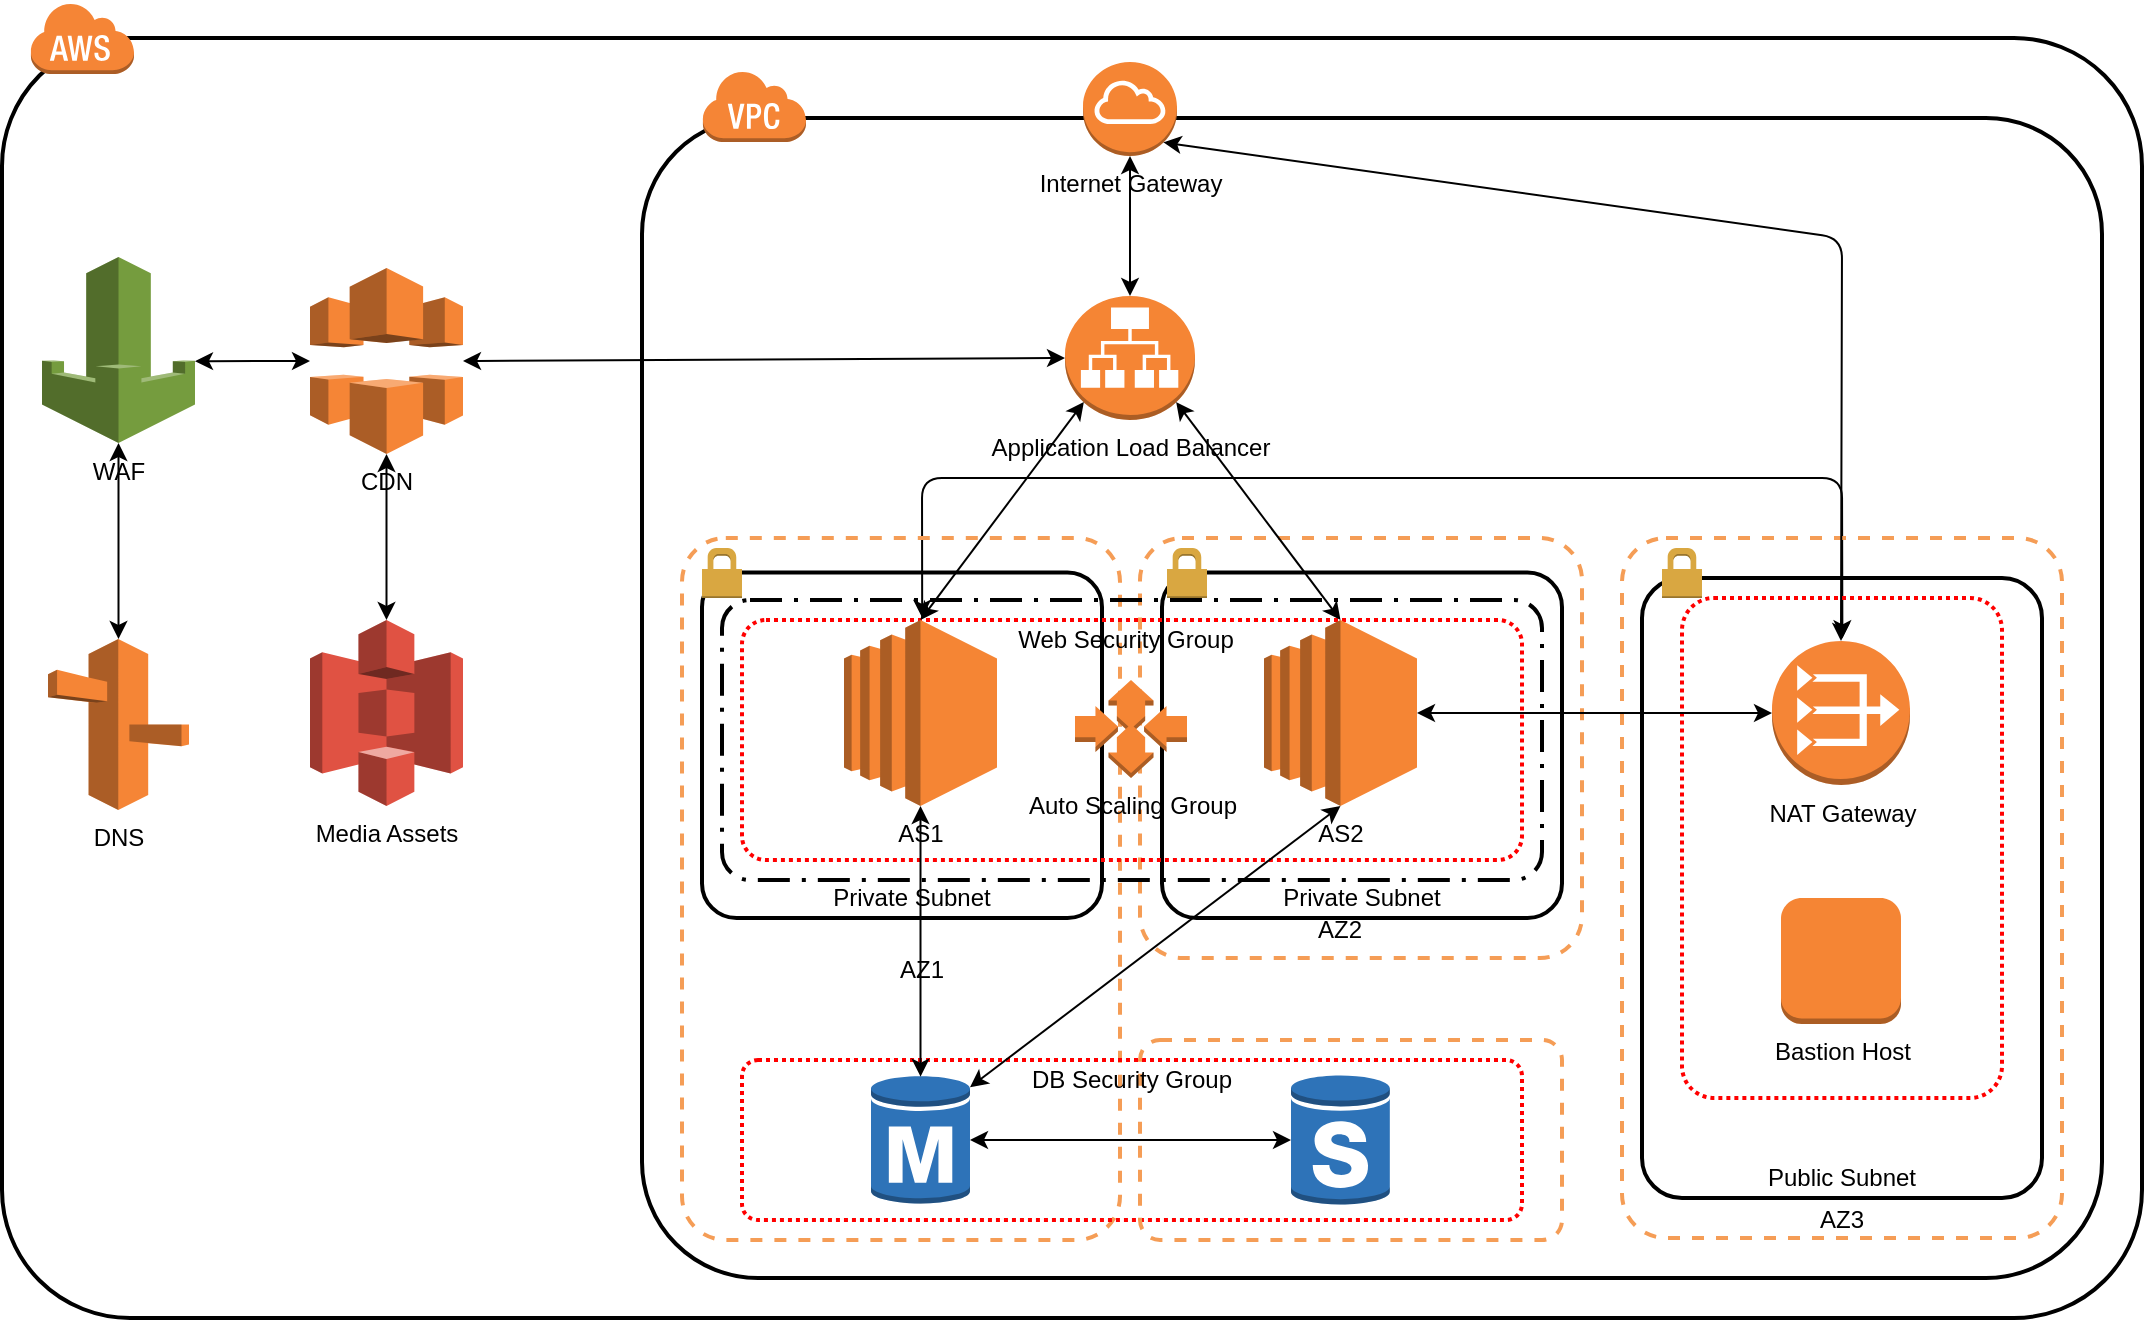 <mxfile version="12.2.0" type="github" pages="1"><diagram id="5Zbl6CHWXgQttE_M9LcY" name="Initial Design"><mxGraphModel dx="1172" dy="706" grid="1" gridSize="10" guides="1" tooltips="1" connect="1" arrows="1" fold="1" page="1" pageScale="1" pageWidth="1169" pageHeight="827" math="0" shadow="0"><root><mxCell id="0"/><mxCell id="1" parent="0"/><mxCell id="9e1VEklYufHi8k3glotA-13" value="" style="rounded=1;arcSize=10;dashed=0;strokeColor=#000000;fillColor=none;gradientColor=none;strokeWidth=2;dashPattern=1 1;" parent="1" vertex="1"><mxGeometry x="640" y="367.273" width="200" height="172.727" as="geometry"/></mxCell><mxCell id="9e1VEklYufHi8k3glotA-35" value="" style="group" parent="1" vertex="1" connectable="0"><mxGeometry x="60" y="82" width="1070" height="658" as="geometry"/></mxCell><mxCell id="9e1VEklYufHi8k3glotA-36" value="" style="rounded=1;arcSize=10;dashed=0;strokeColor=#000000;fillColor=none;gradientColor=none;strokeWidth=2;dashPattern=1 1;" parent="9e1VEklYufHi8k3glotA-35" vertex="1"><mxGeometry y="18" width="1070" height="640" as="geometry"/></mxCell><mxCell id="9e1VEklYufHi8k3glotA-37" value="" style="dashed=0;html=1;shape=mxgraph.aws3.cloud;fillColor=#F58536;gradientColor=none;dashed=0;dashPattern=1 1;" parent="9e1VEklYufHi8k3glotA-35" vertex="1"><mxGeometry x="14" width="52" height="36" as="geometry"/></mxCell><mxCell id="9e1VEklYufHi8k3glotA-38" value="" style="endArrow=classic;startArrow=classic;html=1;exitX=0.43;exitY=0.453;exitDx=0;exitDy=0;exitPerimeter=0;entryX=0.86;entryY=0.469;entryDx=0;entryDy=0;entryPerimeter=0;" parent="9e1VEklYufHi8k3glotA-35" source="9e1VEklYufHi8k3glotA-36" target="9e1VEklYufHi8k3glotA-36" edge="1"><mxGeometry width="50" height="50" relative="1" as="geometry"><mxPoint x="430" y="258" as="sourcePoint"/><mxPoint x="480" y="208" as="targetPoint"/><Array as="points"><mxPoint x="460" y="238"/><mxPoint x="920" y="238"/></Array></mxGeometry></mxCell><mxCell id="9e1VEklYufHi8k3glotA-30" value="" style="rounded=1;arcSize=10;dashed=0;strokeColor=#000000;fillColor=none;gradientColor=none;strokeWidth=2;dashPattern=1 1;" parent="1" vertex="1"><mxGeometry x="380" y="140" width="730" height="580" as="geometry"/></mxCell><mxCell id="9e1VEklYufHi8k3glotA-25" value="" style="rounded=1;arcSize=10;dashed=0;strokeColor=#000000;fillColor=none;gradientColor=none;strokeWidth=2;dashPattern=1 1;" parent="1" vertex="1"><mxGeometry x="880" y="370" width="200" height="310" as="geometry"/></mxCell><mxCell id="9e1VEklYufHi8k3glotA-2" value="" style="rounded=1;arcSize=10;dashed=1;strokeColor=#F59D56;fillColor=none;gradientColor=none;strokeWidth=2;" parent="1" vertex="1"><mxGeometry x="870" y="350" width="220" height="350" as="geometry"/></mxCell><mxCell id="9e1VEklYufHi8k3glotA-3" value="" style="rounded=1;arcSize=10;dashed=1;strokeColor=#ff0000;fillColor=none;gradientColor=none;dashPattern=1 1;strokeWidth=2;" parent="1" vertex="1"><mxGeometry x="900" y="380" width="160" height="250" as="geometry"/></mxCell><mxCell id="57lxgci6vz3q_mzFb29b-9" value="" style="rounded=1;arcSize=10;dashed=1;strokeColor=#F59D56;fillColor=none;gradientColor=none;strokeWidth=2;" parent="1" vertex="1"><mxGeometry x="629" y="350" width="221" height="210" as="geometry"/></mxCell><mxCell id="57lxgci6vz3q_mzFb29b-6" value="" style="rounded=1;arcSize=10;dashed=1;strokeColor=#F59D56;fillColor=none;gradientColor=none;strokeWidth=2;" parent="1" vertex="1"><mxGeometry x="400" y="350" width="219" height="351" as="geometry"/></mxCell><mxCell id="9e1VEklYufHi8k3glotA-11" value="" style="group" parent="1" vertex="1" connectable="0"><mxGeometry x="410" y="350" width="200" height="190" as="geometry"/></mxCell><mxCell id="9e1VEklYufHi8k3glotA-7" value="" style="rounded=1;arcSize=10;dashed=0;strokeColor=#000000;fillColor=none;gradientColor=none;strokeWidth=2;dashPattern=1 1;" parent="9e1VEklYufHi8k3glotA-11" vertex="1"><mxGeometry y="17.273" width="200" height="172.727" as="geometry"/></mxCell><mxCell id="9e1VEklYufHi8k3glotA-19" value="Private Subnet" style="text;html=1;strokeColor=none;fillColor=none;align=center;verticalAlign=middle;whiteSpace=wrap;rounded=0;dashed=1;dashPattern=1 1;" parent="9e1VEklYufHi8k3glotA-11" vertex="1"><mxGeometry x="60" y="170" width="90" height="20" as="geometry"/></mxCell><mxCell id="9e1VEklYufHi8k3glotA-42" value="" style="dashed=0;html=1;shape=mxgraph.aws3.permissions;fillColor=#D9A741;gradientColor=none;dashed=0;dashPattern=1 1;" parent="9e1VEklYufHi8k3glotA-11" vertex="1"><mxGeometry y="5" width="20" height="25" as="geometry"/></mxCell><mxCell id="57lxgci6vz3q_mzFb29b-29" value="" style="rounded=1;arcSize=10;dashed=1;strokeColor=#ff0000;fillColor=none;gradientColor=none;strokeWidth=2;dashPattern=1 1;" parent="1" vertex="1"><mxGeometry x="430" y="611" width="390" height="80" as="geometry"/></mxCell><mxCell id="57lxgci6vz3q_mzFb29b-25" value="" style="rounded=1;arcSize=10;dashed=1;strokeColor=#F59D56;fillColor=none;gradientColor=none;strokeWidth=2;" parent="1" vertex="1"><mxGeometry x="629" y="601" width="211" height="100" as="geometry"/></mxCell><mxCell id="57lxgci6vz3q_mzFb29b-11" value="" style="rounded=1;arcSize=10;dashed=1;strokeColor=#ff0000;fillColor=none;gradientColor=none;dashPattern=1 1;strokeWidth=2;" parent="1" vertex="1"><mxGeometry x="430" y="391" width="390" height="120" as="geometry"/></mxCell><mxCell id="57lxgci6vz3q_mzFb29b-15" value="" style="rounded=1;arcSize=10;dashed=1;strokeColor=#000000;fillColor=none;gradientColor=none;dashPattern=8 3 1 3;strokeWidth=2;" parent="1" vertex="1"><mxGeometry x="420" y="381" width="410" height="140" as="geometry"/></mxCell><mxCell id="57lxgci6vz3q_mzFb29b-4" value="AS1" style="outlineConnect=0;dashed=0;verticalLabelPosition=bottom;verticalAlign=top;align=center;html=1;shape=mxgraph.aws3.ec2;fillColor=#F58534;gradientColor=none;" parent="1" vertex="1"><mxGeometry x="481" y="391" width="76.5" height="93" as="geometry"/></mxCell><mxCell id="57lxgci6vz3q_mzFb29b-7" value="AZ1" style="text;html=1;strokeColor=none;fillColor=none;align=center;verticalAlign=middle;whiteSpace=wrap;rounded=0;dashed=1;" parent="1" vertex="1"><mxGeometry x="499.5" y="556" width="40" height="20" as="geometry"/></mxCell><mxCell id="57lxgci6vz3q_mzFb29b-8" value="AS2" style="outlineConnect=0;dashed=0;verticalLabelPosition=bottom;verticalAlign=top;align=center;html=1;shape=mxgraph.aws3.ec2;fillColor=#F58534;gradientColor=none;" parent="1" vertex="1"><mxGeometry x="691" y="391" width="76.5" height="93" as="geometry"/></mxCell><mxCell id="57lxgci6vz3q_mzFb29b-10" value="AZ2" style="text;html=1;strokeColor=none;fillColor=none;align=center;verticalAlign=middle;whiteSpace=wrap;rounded=0;dashed=1;" parent="1" vertex="1"><mxGeometry x="709" y="536" width="40" height="20" as="geometry"/></mxCell><mxCell id="57lxgci6vz3q_mzFb29b-12" value="Web Security Group" style="text;html=1;strokeColor=none;fillColor=none;align=center;verticalAlign=middle;whiteSpace=wrap;rounded=0;dashed=1;dashPattern=1 1;" parent="1" vertex="1"><mxGeometry x="559.5" y="391" width="124" height="20" as="geometry"/></mxCell><mxCell id="57lxgci6vz3q_mzFb29b-16" value="Auto Scaling Group" style="outlineConnect=0;dashed=0;verticalLabelPosition=bottom;verticalAlign=top;align=center;html=1;shape=mxgraph.aws3.auto_scaling;fillColor=#F58534;gradientColor=none;dashPattern=1 1;" parent="1" vertex="1"><mxGeometry x="596.5" y="421" width="56" height="49" as="geometry"/></mxCell><mxCell id="57lxgci6vz3q_mzFb29b-19" value="Application Load Balancer" style="outlineConnect=0;dashed=0;verticalLabelPosition=bottom;verticalAlign=top;align=center;html=1;shape=mxgraph.aws3.application_load_balancer;fillColor=#F58534;gradientColor=none;dashPattern=1 1;" parent="1" vertex="1"><mxGeometry x="591.5" y="229" width="65" height="62" as="geometry"/></mxCell><mxCell id="57lxgci6vz3q_mzFb29b-20" value="" style="endArrow=classic;startArrow=classic;html=1;entryX=0.145;entryY=0.855;entryDx=0;entryDy=0;entryPerimeter=0;exitX=0.5;exitY=0;exitDx=0;exitDy=0;exitPerimeter=0;" parent="1" source="57lxgci6vz3q_mzFb29b-4" target="57lxgci6vz3q_mzFb29b-19" edge="1"><mxGeometry width="50" height="50" relative="1" as="geometry"><mxPoint x="519" y="345" as="sourcePoint"/><mxPoint x="569" y="295" as="targetPoint"/></mxGeometry></mxCell><mxCell id="57lxgci6vz3q_mzFb29b-21" value="" style="endArrow=classic;startArrow=classic;html=1;exitX=0.855;exitY=0.855;exitDx=0;exitDy=0;exitPerimeter=0;entryX=0.5;entryY=0;entryDx=0;entryDy=0;entryPerimeter=0;" parent="1" source="57lxgci6vz3q_mzFb29b-19" target="57lxgci6vz3q_mzFb29b-8" edge="1"><mxGeometry width="50" height="50" relative="1" as="geometry"><mxPoint x="719" y="225" as="sourcePoint"/><mxPoint x="769" y="175" as="targetPoint"/></mxGeometry></mxCell><mxCell id="57lxgci6vz3q_mzFb29b-22" value="" style="outlineConnect=0;dashed=0;verticalLabelPosition=bottom;verticalAlign=top;align=center;html=1;shape=mxgraph.aws3.rds_db_instance;fillColor=#2E73B8;gradientColor=none;dashPattern=1 1;" parent="1" vertex="1"><mxGeometry x="494.5" y="618" width="49.5" height="66" as="geometry"/></mxCell><mxCell id="57lxgci6vz3q_mzFb29b-28" value="" style="outlineConnect=0;dashed=0;verticalLabelPosition=bottom;verticalAlign=top;align=center;html=1;shape=mxgraph.aws3.rds_db_instance_standby_multi_az;fillColor=#2E73B8;gradientColor=none;" parent="1" vertex="1"><mxGeometry x="704.5" y="618" width="49.5" height="66" as="geometry"/></mxCell><mxCell id="57lxgci6vz3q_mzFb29b-30" value="DB Security Group" style="text;html=1;strokeColor=none;fillColor=none;align=center;verticalAlign=middle;whiteSpace=wrap;rounded=0;dashed=1;dashPattern=1 1;" parent="1" vertex="1"><mxGeometry x="560.5" y="611" width="128" height="20" as="geometry"/></mxCell><mxCell id="57lxgci6vz3q_mzFb29b-32" value="" style="endArrow=classic;startArrow=classic;html=1;exitX=1;exitY=0.5;exitDx=0;exitDy=0;exitPerimeter=0;entryX=0;entryY=0.5;entryDx=0;entryDy=0;entryPerimeter=0;" parent="1" source="57lxgci6vz3q_mzFb29b-22" target="57lxgci6vz3q_mzFb29b-28" edge="1"><mxGeometry width="50" height="50" relative="1" as="geometry"><mxPoint x="549" y="681" as="sourcePoint"/><mxPoint x="599" y="631" as="targetPoint"/></mxGeometry></mxCell><mxCell id="57lxgci6vz3q_mzFb29b-33" value="" style="endArrow=classic;startArrow=classic;html=1;entryX=0.5;entryY=1;entryDx=0;entryDy=0;entryPerimeter=0;exitX=0.5;exitY=0.02;exitDx=0;exitDy=0;exitPerimeter=0;" parent="1" source="57lxgci6vz3q_mzFb29b-22" target="57lxgci6vz3q_mzFb29b-4" edge="1"><mxGeometry width="50" height="50" relative="1" as="geometry"><mxPoint x="309" y="591" as="sourcePoint"/><mxPoint x="359" y="541" as="targetPoint"/></mxGeometry></mxCell><mxCell id="57lxgci6vz3q_mzFb29b-34" value="" style="endArrow=classic;startArrow=classic;html=1;entryX=0.5;entryY=1;entryDx=0;entryDy=0;entryPerimeter=0;exitX=1;exitY=0.1;exitDx=0;exitDy=0;exitPerimeter=0;" parent="1" source="57lxgci6vz3q_mzFb29b-22" target="57lxgci6vz3q_mzFb29b-8" edge="1"><mxGeometry width="50" height="50" relative="1" as="geometry"><mxPoint x="259" y="621" as="sourcePoint"/><mxPoint x="309" y="571" as="targetPoint"/></mxGeometry></mxCell><mxCell id="57lxgci6vz3q_mzFb29b-35" value="CDN" style="outlineConnect=0;dashed=0;verticalLabelPosition=bottom;verticalAlign=top;align=center;html=1;shape=mxgraph.aws3.cloudfront;fillColor=#F58536;gradientColor=none;dashPattern=1 1;" parent="1" vertex="1"><mxGeometry x="214" y="215" width="76.5" height="93" as="geometry"/></mxCell><mxCell id="57lxgci6vz3q_mzFb29b-36" value="DNS" style="outlineConnect=0;dashed=0;verticalLabelPosition=bottom;verticalAlign=top;align=center;html=1;shape=mxgraph.aws3.route_53;fillColor=#F58536;gradientColor=none;dashPattern=1 1;" parent="1" vertex="1"><mxGeometry x="83" y="400.5" width="70.5" height="85.5" as="geometry"/></mxCell><mxCell id="57lxgci6vz3q_mzFb29b-38" value="Media Assets" style="outlineConnect=0;dashed=0;verticalLabelPosition=bottom;verticalAlign=top;align=center;html=1;shape=mxgraph.aws3.s3;fillColor=#E05243;gradientColor=none;dashPattern=1 1;" parent="1" vertex="1"><mxGeometry x="214" y="391" width="76.5" height="93" as="geometry"/></mxCell><mxCell id="57lxgci6vz3q_mzFb29b-39" value="" style="endArrow=classic;startArrow=classic;html=1;entryX=0.5;entryY=1;entryDx=0;entryDy=0;entryPerimeter=0;exitX=0.5;exitY=0;exitDx=0;exitDy=0;exitPerimeter=0;" parent="1" source="57lxgci6vz3q_mzFb29b-38" target="57lxgci6vz3q_mzFb29b-35" edge="1"><mxGeometry width="50" height="50" relative="1" as="geometry"><mxPoint x="74" y="438" as="sourcePoint"/><mxPoint x="124" y="388" as="targetPoint"/></mxGeometry></mxCell><mxCell id="57lxgci6vz3q_mzFb29b-41" value="" style="endArrow=classic;startArrow=classic;html=1;exitX=1;exitY=0.5;exitDx=0;exitDy=0;exitPerimeter=0;entryX=0;entryY=0.5;entryDx=0;entryDy=0;entryPerimeter=0;" parent="1" source="57lxgci6vz3q_mzFb29b-35" target="57lxgci6vz3q_mzFb29b-19" edge="1"><mxGeometry width="50" height="50" relative="1" as="geometry"><mxPoint x="304" y="225" as="sourcePoint"/><mxPoint x="354" y="175" as="targetPoint"/></mxGeometry></mxCell><mxCell id="57lxgci6vz3q_mzFb29b-45" value="" style="dashed=0;html=1;shape=mxgraph.aws3.virtual_private_cloud;fillColor=#F58536;gradientColor=none;dashed=0;dashPattern=1 1;" parent="1" vertex="1"><mxGeometry x="410" y="116" width="52" height="36" as="geometry"/></mxCell><mxCell id="57lxgci6vz3q_mzFb29b-46" value="WAF" style="outlineConnect=0;dashed=0;verticalLabelPosition=bottom;verticalAlign=top;align=center;html=1;shape=mxgraph.aws3.waf;fillColor=#759C3E;gradientColor=none;dashPattern=1 1;" parent="1" vertex="1"><mxGeometry x="80" y="209.5" width="76.5" height="93" as="geometry"/></mxCell><mxCell id="57lxgci6vz3q_mzFb29b-47" value="" style="endArrow=classic;startArrow=classic;html=1;entryX=1;entryY=0.56;entryDx=0;entryDy=0;entryPerimeter=0;exitX=0;exitY=0.5;exitDx=0;exitDy=0;exitPerimeter=0;" parent="1" source="57lxgci6vz3q_mzFb29b-35" target="57lxgci6vz3q_mzFb29b-46" edge="1"><mxGeometry width="50" height="50" relative="1" as="geometry"><mxPoint x="-10" y="295" as="sourcePoint"/><mxPoint x="40" y="245" as="targetPoint"/></mxGeometry></mxCell><mxCell id="57lxgci6vz3q_mzFb29b-48" value="" style="endArrow=classic;startArrow=classic;html=1;entryX=0.5;entryY=1;entryDx=0;entryDy=0;entryPerimeter=0;exitX=0.5;exitY=0;exitDx=0;exitDy=0;exitPerimeter=0;" parent="1" source="57lxgci6vz3q_mzFb29b-36" target="57lxgci6vz3q_mzFb29b-46" edge="1"><mxGeometry width="50" height="50" relative="1" as="geometry"><mxPoint x="90" y="365" as="sourcePoint"/><mxPoint x="140" y="315" as="targetPoint"/></mxGeometry></mxCell><mxCell id="57lxgci6vz3q_mzFb29b-49" value="Internet Gateway" style="outlineConnect=0;dashed=0;verticalLabelPosition=bottom;verticalAlign=top;align=center;html=1;shape=mxgraph.aws3.internet_gateway;fillColor=#F58534;gradientColor=none;dashPattern=1 1;" parent="1" vertex="1"><mxGeometry x="600.5" y="112" width="47" height="47" as="geometry"/></mxCell><mxCell id="57lxgci6vz3q_mzFb29b-50" value="" style="endArrow=classic;startArrow=classic;html=1;exitX=0.5;exitY=0;exitDx=0;exitDy=0;exitPerimeter=0;entryX=0.5;entryY=1;entryDx=0;entryDy=0;entryPerimeter=0;" parent="1" source="57lxgci6vz3q_mzFb29b-19" target="57lxgci6vz3q_mzFb29b-49" edge="1"><mxGeometry width="50" height="50" relative="1" as="geometry"><mxPoint x="570" y="218" as="sourcePoint"/><mxPoint x="620" y="168" as="targetPoint"/></mxGeometry></mxCell><mxCell id="9e1VEklYufHi8k3glotA-22" value="AZ3" style="text;html=1;strokeColor=none;fillColor=none;align=center;verticalAlign=middle;whiteSpace=wrap;rounded=0;dashed=1;" parent="1" vertex="1"><mxGeometry x="960" y="681" width="40" height="20" as="geometry"/></mxCell><mxCell id="9e1VEklYufHi8k3glotA-24" value="NAT Gateway" style="outlineConnect=0;dashed=0;verticalLabelPosition=bottom;verticalAlign=top;align=center;html=1;shape=mxgraph.aws3.vpc_nat_gateway;fillColor=#F58536;gradientColor=none;dashPattern=1 1;" parent="1" vertex="1"><mxGeometry x="945" y="401.5" width="69" height="72" as="geometry"/></mxCell><mxCell id="9e1VEklYufHi8k3glotA-26" value="" style="dashed=0;html=1;shape=mxgraph.aws3.permissions;fillColor=#D9A741;gradientColor=none;dashed=0;dashPattern=1 1;" parent="1" vertex="1"><mxGeometry x="890" y="355" width="20" height="25" as="geometry"/></mxCell><mxCell id="9e1VEklYufHi8k3glotA-20" value="Private Subnet" style="text;html=1;strokeColor=none;fillColor=none;align=center;verticalAlign=middle;whiteSpace=wrap;rounded=0;dashed=1;dashPattern=1 1;" parent="1" vertex="1"><mxGeometry x="695" y="520" width="90" height="20" as="geometry"/></mxCell><mxCell id="9e1VEklYufHi8k3glotA-27" value="Bastion Host" style="outlineConnect=0;dashed=0;verticalLabelPosition=bottom;verticalAlign=top;align=center;html=1;shape=mxgraph.aws3.instance;fillColor=#F58534;gradientColor=none;dashPattern=1 1;" parent="1" vertex="1"><mxGeometry x="949.5" y="530" width="60" height="63" as="geometry"/></mxCell><mxCell id="9e1VEklYufHi8k3glotA-28" value="" style="endArrow=classic;startArrow=classic;html=1;entryX=0.5;entryY=0;entryDx=0;entryDy=0;entryPerimeter=0;exitX=0.855;exitY=0.855;exitDx=0;exitDy=0;exitPerimeter=0;" parent="1" source="57lxgci6vz3q_mzFb29b-49" target="9e1VEklYufHi8k3glotA-24" edge="1"><mxGeometry width="50" height="50" relative="1" as="geometry"><mxPoint x="624" y="200" as="sourcePoint"/><mxPoint x="890" y="250" as="targetPoint"/><Array as="points"><mxPoint x="980" y="200"/></Array></mxGeometry></mxCell><mxCell id="9e1VEklYufHi8k3glotA-29" value="Public Subnet" style="text;html=1;strokeColor=none;fillColor=none;align=center;verticalAlign=middle;whiteSpace=wrap;rounded=0;dashed=1;dashPattern=1 1;" parent="1" vertex="1"><mxGeometry x="935" y="660" width="90" height="20" as="geometry"/></mxCell><mxCell id="9e1VEklYufHi8k3glotA-40" value="" style="endArrow=classic;startArrow=classic;html=1;exitX=1;exitY=0.5;exitDx=0;exitDy=0;exitPerimeter=0;entryX=0;entryY=0.5;entryDx=0;entryDy=0;entryPerimeter=0;" parent="1" source="57lxgci6vz3q_mzFb29b-8" target="9e1VEklYufHi8k3glotA-24" edge="1"><mxGeometry width="50" height="50" relative="1" as="geometry"><mxPoint x="810" y="320" as="sourcePoint"/><mxPoint x="860" y="270" as="targetPoint"/></mxGeometry></mxCell><mxCell id="9e1VEklYufHi8k3glotA-41" value="" style="dashed=0;html=1;shape=mxgraph.aws3.permissions;fillColor=#D9A741;gradientColor=none;dashed=0;dashPattern=1 1;" parent="1" vertex="1"><mxGeometry x="642.5" y="355" width="20" height="25" as="geometry"/></mxCell></root></mxGraphModel></diagram></mxfile>